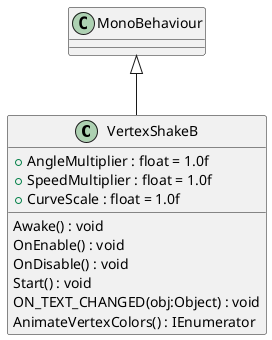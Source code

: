 @startuml
class VertexShakeB {
    + AngleMultiplier : float = 1.0f
    + SpeedMultiplier : float = 1.0f
    + CurveScale : float = 1.0f
    Awake() : void
    OnEnable() : void
    OnDisable() : void
    Start() : void
    ON_TEXT_CHANGED(obj:Object) : void
    AnimateVertexColors() : IEnumerator
}
MonoBehaviour <|-- VertexShakeB
@enduml
